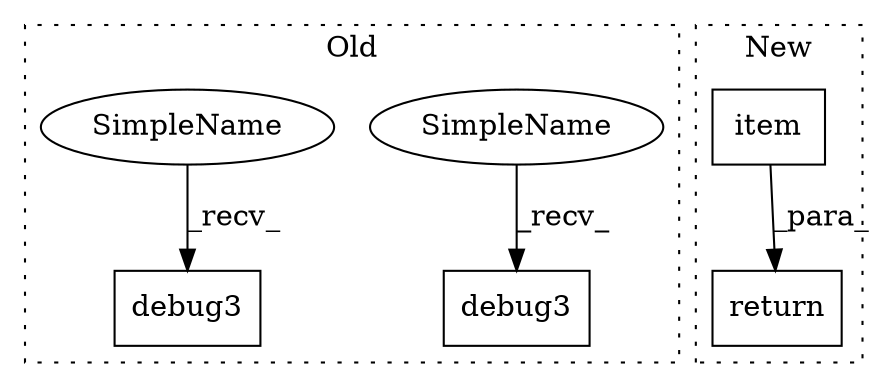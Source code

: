 digraph G {
subgraph cluster0 {
1 [label="debug3" a="32" s="2836" l="8" shape="box"];
4 [label="debug3" a="32" s="2859" l="8" shape="box"];
5 [label="SimpleName" a="42" s="2852" l="6" shape="ellipse"];
6 [label="SimpleName" a="42" s="2829" l="6" shape="ellipse"];
label = "Old";
style="dotted";
}
subgraph cluster1 {
2 [label="item" a="32" s="3095" l="6" shape="box"];
3 [label="return" a="41" s="3083" l="7" shape="box"];
label = "New";
style="dotted";
}
2 -> 3 [label="_para_"];
5 -> 4 [label="_recv_"];
6 -> 1 [label="_recv_"];
}
